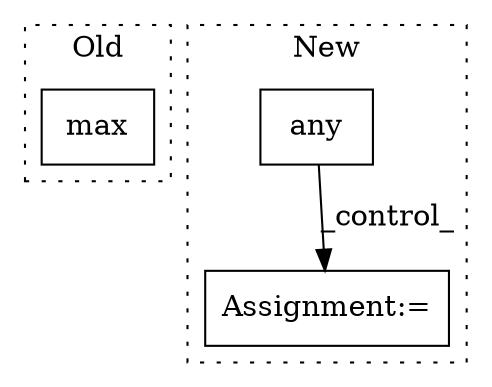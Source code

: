 digraph G {
subgraph cluster0 {
1 [label="max" a="32" s="11662" l="5" shape="box"];
label = "Old";
style="dotted";
}
subgraph cluster1 {
2 [label="any" a="32" s="13014" l="5" shape="box"];
3 [label="Assignment:=" a="7" s="13048" l="1" shape="box"];
label = "New";
style="dotted";
}
2 -> 3 [label="_control_"];
}